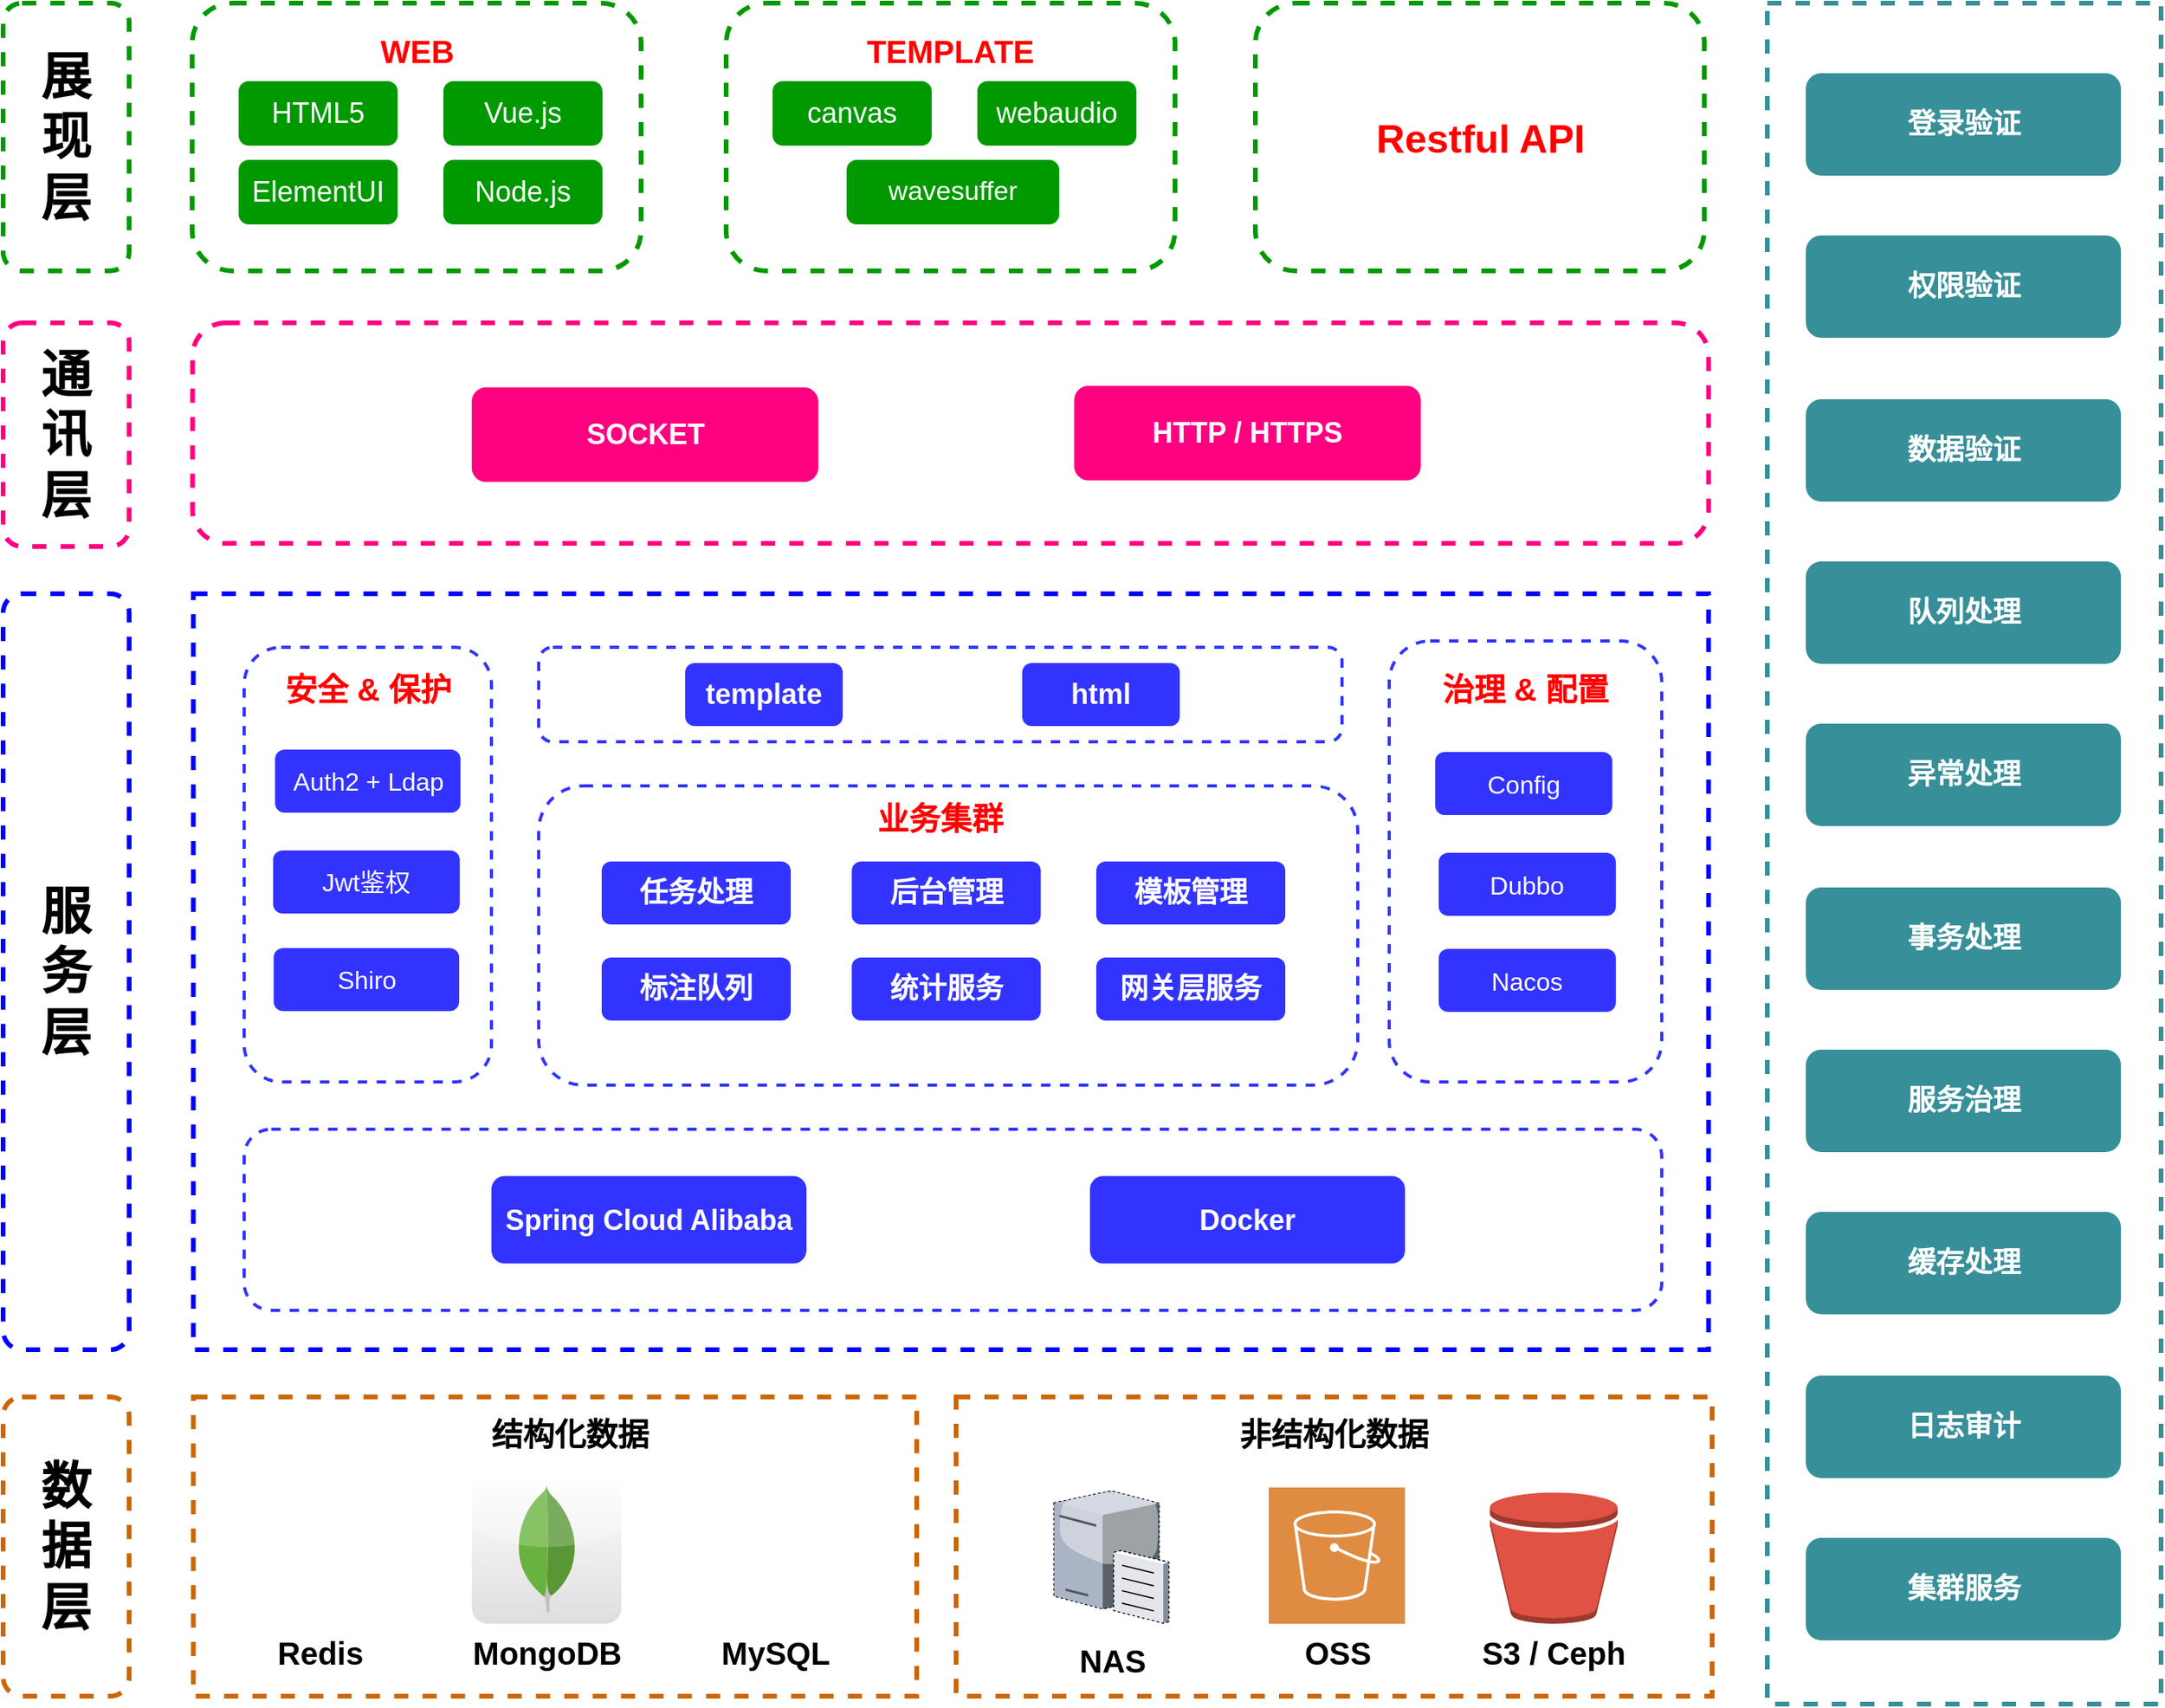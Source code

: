 <mxfile version="14.8.3" type="github">
  <diagram id="VWFQYdNJJLXw5zWF9g6I" name="第 1 页">
    <mxGraphModel dx="2076" dy="1046" grid="1" gridSize="10" guides="1" tooltips="1" connect="1" arrows="1" fold="1" page="1" pageScale="1" pageWidth="1169" pageHeight="827" math="0" shadow="0">
      <root>
        <mxCell id="0" />
        <mxCell id="1" parent="0" />
        <mxCell id="H6i_uZdhK5NFNUQ_w81X-4" value="" style="rounded=0;whiteSpace=wrap;fontSize=32;spacing=2;html=1;glass=0;strokeWidth=3;dashed=1;strokeColor=#CC6600;shadow=0;sketch=0;" parent="1" vertex="1">
          <mxGeometry x="695" y="960" width="480" height="190" as="geometry" />
        </mxCell>
        <mxCell id="Kit9_HDKUx18gntkOTAz-4" value="展&lt;br&gt;现&lt;br&gt;层" style="rounded=1;whiteSpace=wrap;html=1;shadow=0;glass=0;dashed=1;labelBackgroundColor=#FFFFFF;sketch=0;strokeWidth=3;fontSize=32;fillColor=none;strokeColor=#009900;fontStyle=1" parent="1" vertex="1">
          <mxGeometry x="90" y="75" width="80" height="170" as="geometry" />
        </mxCell>
        <mxCell id="PtlmvL8tsxnb0MDoWB0_-4" value="" style="rounded=1;whiteSpace=wrap;html=1;fontSize=15;dashed=1;strokeWidth=3;fillColor=none;strokeColor=#009900;" parent="1" vertex="1">
          <mxGeometry x="210" y="75" width="285" height="170" as="geometry" />
        </mxCell>
        <mxCell id="PtlmvL8tsxnb0MDoWB0_-2" value="WEB" style="text;html=1;strokeColor=none;fillColor=none;align=center;verticalAlign=middle;whiteSpace=wrap;rounded=0;fontSize=20;fontStyle=1;fontColor=#FF0000;" parent="1" vertex="1">
          <mxGeometry x="317.5" y="95" width="70" height="20" as="geometry" />
        </mxCell>
        <mxCell id="PtlmvL8tsxnb0MDoWB0_-3" value="HTML5" style="rounded=1;whiteSpace=wrap;html=1;fontSize=18;fillColor=#009900;fontColor=#FFFFFF;strokeColor=#009900;" parent="1" vertex="1">
          <mxGeometry x="240" y="125" width="100" height="40" as="geometry" />
        </mxCell>
        <mxCell id="PtlmvL8tsxnb0MDoWB0_-5" value="Vue.js" style="rounded=1;whiteSpace=wrap;html=1;fontSize=18;fillColor=#009900;fontColor=#FFFFFF;strokeColor=#009900;" parent="1" vertex="1">
          <mxGeometry x="370" y="125" width="100" height="40" as="geometry" />
        </mxCell>
        <mxCell id="PtlmvL8tsxnb0MDoWB0_-6" value="ElementUI" style="rounded=1;whiteSpace=wrap;html=1;fontSize=18;fillColor=#009900;fontColor=#FFFFFF;strokeColor=#009900;" parent="1" vertex="1">
          <mxGeometry x="240" y="175" width="100" height="40" as="geometry" />
        </mxCell>
        <mxCell id="PtlmvL8tsxnb0MDoWB0_-7" value="&lt;span&gt;Node.js&lt;/span&gt;" style="rounded=1;whiteSpace=wrap;html=1;fontSize=18;fillColor=#009900;fontColor=#FFFFFF;strokeColor=#009900;" parent="1" vertex="1">
          <mxGeometry x="370" y="175" width="100" height="40" as="geometry" />
        </mxCell>
        <mxCell id="PtlmvL8tsxnb0MDoWB0_-8" value="" style="rounded=1;whiteSpace=wrap;html=1;fontSize=15;strokeColor=#009900;strokeWidth=3;dashed=1;" parent="1" vertex="1">
          <mxGeometry x="549" y="75" width="285" height="170" as="geometry" />
        </mxCell>
        <mxCell id="PtlmvL8tsxnb0MDoWB0_-9" value="TEMPLATE" style="text;html=1;strokeColor=none;fillColor=none;align=center;verticalAlign=middle;whiteSpace=wrap;rounded=0;fontSize=20;fontStyle=1;fontColor=#FF0000;" parent="1" vertex="1">
          <mxGeometry x="626" y="95" width="131" height="20" as="geometry" />
        </mxCell>
        <mxCell id="PtlmvL8tsxnb0MDoWB0_-10" value="canvas" style="rounded=1;whiteSpace=wrap;html=1;fontSize=18;fillColor=#009900;fontColor=#FFFFFF;strokeColor=#009900;" parent="1" vertex="1">
          <mxGeometry x="579" y="125" width="100" height="40" as="geometry" />
        </mxCell>
        <mxCell id="PtlmvL8tsxnb0MDoWB0_-11" value="webaudio" style="rounded=1;whiteSpace=wrap;html=1;fontSize=18;fillColor=#009900;fontColor=#FFFFFF;strokeColor=#009900;" parent="1" vertex="1">
          <mxGeometry x="709" y="125" width="100" height="40" as="geometry" />
        </mxCell>
        <mxCell id="PtlmvL8tsxnb0MDoWB0_-12" value="wavesuffer" style="rounded=1;whiteSpace=wrap;html=1;fontSize=17;fillColor=#009900;fontColor=#FFFFFF;strokeColor=#009900;" parent="1" vertex="1">
          <mxGeometry x="626" y="175" width="134" height="40" as="geometry" />
        </mxCell>
        <mxCell id="PtlmvL8tsxnb0MDoWB0_-14" value="" style="rounded=1;whiteSpace=wrap;html=1;fontSize=15;strokeWidth=3;dashed=1;fillColor=none;strokeColor=#009900;labelBackgroundColor=#FFFFFF;" parent="1" vertex="1">
          <mxGeometry x="885" y="75" width="285" height="170" as="geometry" />
        </mxCell>
        <mxCell id="PtlmvL8tsxnb0MDoWB0_-15" value="Restful API" style="text;html=1;strokeColor=none;fillColor=none;align=center;verticalAlign=middle;whiteSpace=wrap;rounded=0;fontSize=25;fontStyle=1;fontColor=#FF0000;" parent="1" vertex="1">
          <mxGeometry x="948.75" y="150" width="157.5" height="20" as="geometry" />
        </mxCell>
        <mxCell id="PtlmvL8tsxnb0MDoWB0_-20" value="" style="rounded=1;whiteSpace=wrap;html=1;fontSize=15;dashed=1;strokeWidth=3;strokeColor=#FF0080;" parent="1" vertex="1">
          <mxGeometry x="210.25" y="278" width="962.5" height="140" as="geometry" />
        </mxCell>
        <mxCell id="PtlmvL8tsxnb0MDoWB0_-22" value="SOCKET" style="rounded=1;whiteSpace=wrap;html=1;fontSize=18;fontStyle=1;fillColor=#FF0080;strokeColor=none;fontColor=#FFFFFF;" parent="1" vertex="1">
          <mxGeometry x="387.5" y="319" width="220" height="60" as="geometry" />
        </mxCell>
        <mxCell id="PtlmvL8tsxnb0MDoWB0_-23" value="HTTP / HTTPS" style="rounded=1;whiteSpace=wrap;html=1;fontSize=18;fontStyle=1;fillColor=#FF0080;strokeColor=none;fontColor=#FFFFFF;" parent="1" vertex="1">
          <mxGeometry x="770" y="318" width="220" height="60" as="geometry" />
        </mxCell>
        <mxCell id="PtlmvL8tsxnb0MDoWB0_-27" value="" style="rounded=0;whiteSpace=wrap;fontSize=32;spacing=2;html=1;glass=0;dashed=1;strokeWidth=3;strokeColor=#0000FF;" parent="1" vertex="1">
          <mxGeometry x="210.75" y="450" width="962" height="480" as="geometry" />
        </mxCell>
        <mxCell id="PtlmvL8tsxnb0MDoWB0_-28" value="" style="rounded=1;whiteSpace=wrap;html=1;glass=0;fontSize=32;strokeWidth=2;dashed=1;strokeColor=#3333FF;" parent="1" vertex="1">
          <mxGeometry x="243" y="484" width="157" height="276" as="geometry" />
        </mxCell>
        <mxCell id="PtlmvL8tsxnb0MDoWB0_-29" value="安全 &amp;amp; 保护" style="text;html=1;strokeColor=none;fillColor=none;align=center;verticalAlign=middle;whiteSpace=wrap;rounded=0;fontSize=20;fontStyle=1;fontColor=#FF0000;" parent="1" vertex="1">
          <mxGeometry x="266.5" y="499.5" width="110" height="20" as="geometry" />
        </mxCell>
        <mxCell id="PtlmvL8tsxnb0MDoWB0_-30" value="Auth2 + Ldap" style="rounded=1;whiteSpace=wrap;html=1;fontSize=16;fillColor=#3333FF;strokeColor=none;fontColor=#FFFFFF;" parent="1" vertex="1">
          <mxGeometry x="262.62" y="549" width="117.75" height="40" as="geometry" />
        </mxCell>
        <mxCell id="PtlmvL8tsxnb0MDoWB0_-33" value="" style="rounded=1;whiteSpace=wrap;html=1;glass=0;fontSize=32;strokeWidth=2;dashed=1;strokeColor=#3333FF;" parent="1" vertex="1">
          <mxGeometry x="970" y="480" width="173" height="280" as="geometry" />
        </mxCell>
        <mxCell id="PtlmvL8tsxnb0MDoWB0_-34" value="治理 &amp;amp; 配置" style="text;html=1;strokeColor=none;fillColor=none;align=center;verticalAlign=middle;whiteSpace=wrap;rounded=0;fontSize=20;fontStyle=1;fontColor=#FF0000;" parent="1" vertex="1">
          <mxGeometry x="998" y="499.5" width="117" height="20" as="geometry" />
        </mxCell>
        <mxCell id="PtlmvL8tsxnb0MDoWB0_-35" value="Config" style="rounded=1;whiteSpace=wrap;html=1;fontSize=16;fontColor=#FFFFFF;strokeColor=none;fillColor=#3333FF;" parent="1" vertex="1">
          <mxGeometry x="999.13" y="550.5" width="112.5" height="40" as="geometry" />
        </mxCell>
        <mxCell id="PtlmvL8tsxnb0MDoWB0_-36" value="Dubbo" style="rounded=1;whiteSpace=wrap;html=1;fontSize=16;fontColor=#FFFFFF;strokeColor=none;fillColor=#3333FF;" parent="1" vertex="1">
          <mxGeometry x="1001.38" y="614.5" width="112.5" height="40" as="geometry" />
        </mxCell>
        <mxCell id="PtlmvL8tsxnb0MDoWB0_-37" value="Nacos" style="rounded=1;whiteSpace=wrap;html=1;fontSize=16;fontColor=#FFFFFF;strokeColor=none;fillColor=#3333FF;" parent="1" vertex="1">
          <mxGeometry x="1001.38" y="675.5" width="112.5" height="40" as="geometry" />
        </mxCell>
        <mxCell id="PtlmvL8tsxnb0MDoWB0_-38" value="Jwt鉴权" style="rounded=1;whiteSpace=wrap;html=1;fontSize=16;fillColor=#3333FF;strokeColor=none;fontColor=#FFFFFF;" parent="1" vertex="1">
          <mxGeometry x="261.37" y="613" width="118.5" height="40" as="geometry" />
        </mxCell>
        <mxCell id="PtlmvL8tsxnb0MDoWB0_-39" value="Shiro" style="rounded=1;whiteSpace=wrap;html=1;fontSize=16;fillColor=#3333FF;strokeColor=none;fontColor=#FFFFFF;" parent="1" vertex="1">
          <mxGeometry x="261.75" y="675" width="117.75" height="40" as="geometry" />
        </mxCell>
        <mxCell id="PtlmvL8tsxnb0MDoWB0_-40" value="" style="rounded=1;whiteSpace=wrap;html=1;glass=0;fontSize=32;strokeWidth=2;dashed=1;strokeColor=#3333FF;" parent="1" vertex="1">
          <mxGeometry x="430" y="484" width="510" height="60" as="geometry" />
        </mxCell>
        <mxCell id="PtlmvL8tsxnb0MDoWB0_-41" value="template" style="rounded=1;whiteSpace=wrap;html=1;fontSize=18;fillColor=#3333FF;strokeColor=none;fontStyle=1;fontColor=#FFFFFF;" parent="1" vertex="1">
          <mxGeometry x="523" y="494" width="100" height="40" as="geometry" />
        </mxCell>
        <mxCell id="PtlmvL8tsxnb0MDoWB0_-42" value="html" style="rounded=1;whiteSpace=wrap;html=1;fontSize=18;fillColor=#3333FF;strokeColor=none;fontStyle=1;fontColor=#FFFFFF;" parent="1" vertex="1">
          <mxGeometry x="737" y="494" width="100" height="40" as="geometry" />
        </mxCell>
        <mxCell id="PtlmvL8tsxnb0MDoWB0_-43" value="" style="rounded=1;whiteSpace=wrap;html=1;glass=0;fontSize=32;strokeWidth=2;dashed=1;strokeColor=#3333FF;" parent="1" vertex="1">
          <mxGeometry x="430" y="572" width="520" height="190" as="geometry" />
        </mxCell>
        <mxCell id="PtlmvL8tsxnb0MDoWB0_-44" value="业务集群" style="text;html=1;strokeColor=none;fillColor=none;align=center;verticalAlign=middle;whiteSpace=wrap;rounded=0;fontSize=20;fontStyle=1;fontColor=#FF0000;" parent="1" vertex="1">
          <mxGeometry x="640" y="582" width="90" height="20" as="geometry" />
        </mxCell>
        <mxCell id="PtlmvL8tsxnb0MDoWB0_-45" value="任务处理" style="rounded=1;whiteSpace=wrap;html=1;fontSize=18;fillColor=#3333FF;strokeColor=none;fontStyle=1;fontColor=#FFFFFF;" parent="1" vertex="1">
          <mxGeometry x="470" y="620" width="120" height="40" as="geometry" />
        </mxCell>
        <mxCell id="PtlmvL8tsxnb0MDoWB0_-46" value="后台管理" style="rounded=1;whiteSpace=wrap;html=1;fontSize=18;fillColor=#3333FF;strokeColor=none;fontStyle=1;fontColor=#FFFFFF;" parent="1" vertex="1">
          <mxGeometry x="628.75" y="620" width="120" height="40" as="geometry" />
        </mxCell>
        <mxCell id="PtlmvL8tsxnb0MDoWB0_-47" value="模板管理" style="rounded=1;whiteSpace=wrap;html=1;fontSize=18;fillColor=#3333FF;strokeColor=none;fontStyle=1;fontColor=#FFFFFF;" parent="1" vertex="1">
          <mxGeometry x="784" y="620" width="120" height="40" as="geometry" />
        </mxCell>
        <mxCell id="PtlmvL8tsxnb0MDoWB0_-48" value="标注队列" style="rounded=1;whiteSpace=wrap;html=1;fontSize=18;strokeColor=none;fillColor=#3333FF;fontStyle=1;fontColor=#FFFFFF;" parent="1" vertex="1">
          <mxGeometry x="470" y="681" width="120" height="40" as="geometry" />
        </mxCell>
        <mxCell id="PtlmvL8tsxnb0MDoWB0_-49" value="统计服务" style="rounded=1;whiteSpace=wrap;html=1;fontSize=18;fillColor=#3333FF;strokeColor=none;fontStyle=1;fontColor=#FFFFFF;" parent="1" vertex="1">
          <mxGeometry x="628.75" y="681" width="120" height="40" as="geometry" />
        </mxCell>
        <mxCell id="PtlmvL8tsxnb0MDoWB0_-50" value="网关层服务" style="rounded=1;whiteSpace=wrap;html=1;fontSize=18;fillColor=#3333FF;strokeColor=none;fontStyle=1;fontColor=#FFFFFF;" parent="1" vertex="1">
          <mxGeometry x="784" y="681" width="120" height="40" as="geometry" />
        </mxCell>
        <mxCell id="PtlmvL8tsxnb0MDoWB0_-56" value="" style="rounded=1;whiteSpace=wrap;html=1;glass=0;fontSize=32;strokeWidth=2;dashed=1;strokeColor=#3333FF;" parent="1" vertex="1">
          <mxGeometry x="243" y="790" width="900" height="115" as="geometry" />
        </mxCell>
        <mxCell id="PtlmvL8tsxnb0MDoWB0_-61" value="Spring Cloud Alibaba" style="rounded=1;whiteSpace=wrap;html=1;fontSize=18;fillColor=#3333FF;strokeColor=none;fontStyle=1;fontColor=#FFFFFF;" parent="1" vertex="1">
          <mxGeometry x="400" y="819.75" width="200" height="55.5" as="geometry" />
        </mxCell>
        <mxCell id="PtlmvL8tsxnb0MDoWB0_-63" value="Docker" style="rounded=1;whiteSpace=wrap;html=1;fontSize=18;fontColor=#FFFFFF;fontStyle=1;strokeColor=none;fillColor=#3333FF;" parent="1" vertex="1">
          <mxGeometry x="780" y="819.75" width="200" height="55.5" as="geometry" />
        </mxCell>
        <mxCell id="PtlmvL8tsxnb0MDoWB0_-66" value="" style="rounded=0;whiteSpace=wrap;fontSize=32;spacing=2;html=1;glass=0;strokeWidth=3;dashed=1;strokeColor=#CC6600;shadow=0;sketch=0;" parent="1" vertex="1">
          <mxGeometry x="210.75" y="960" width="459.25" height="190" as="geometry" />
        </mxCell>
        <mxCell id="PtlmvL8tsxnb0MDoWB0_-67" value="Redis" style="shape=image;html=1;verticalAlign=top;verticalLabelPosition=bottom;labelBackgroundColor=#ffffff;imageAspect=0;aspect=fixed;image=https://cdn4.iconfinder.com/data/icons/redis-2/1451/Untitled-2-128.png;rounded=0;glass=0;fontSize=20;fontStyle=1" parent="1" vertex="1">
          <mxGeometry x="243" y="1009" width="95" height="95" as="geometry" />
        </mxCell>
        <mxCell id="PtlmvL8tsxnb0MDoWB0_-68" value="MongoDB" style="dashed=0;outlineConnect=0;html=1;align=center;labelPosition=center;verticalLabelPosition=bottom;verticalAlign=top;shape=mxgraph.webicons.mongodb;gradientColor=#DFDEDE;rounded=0;glass=0;fontSize=20;fontStyle=1" parent="1" vertex="1">
          <mxGeometry x="387.5" y="1009" width="95" height="95" as="geometry" />
        </mxCell>
        <mxCell id="PtlmvL8tsxnb0MDoWB0_-69" value="&lt;font style=&quot;font-size: 20px&quot;&gt;&lt;b&gt;MySQL&lt;/b&gt;&lt;/font&gt;" style="shape=image;html=1;verticalAlign=top;verticalLabelPosition=bottom;labelBackgroundColor=#ffffff;imageAspect=0;aspect=fixed;image=https://cdn4.iconfinder.com/data/icons/logos-3/181/MySQL-128.png;rounded=0;glass=0;fontSize=15;" parent="1" vertex="1">
          <mxGeometry x="532" y="1009" width="95" height="95" as="geometry" />
        </mxCell>
        <mxCell id="PtlmvL8tsxnb0MDoWB0_-74" value="" style="rounded=0;whiteSpace=wrap;html=1;glass=0;fontSize=15;fontColor=#66FF66;strokeWidth=3;dashed=1;fillColor=none;strokeColor=#378F99;" parent="1" vertex="1">
          <mxGeometry x="1210" y="75" width="250" height="1080" as="geometry" />
        </mxCell>
        <mxCell id="PtlmvL8tsxnb0MDoWB0_-76" value="登录验证" style="rounded=1;whiteSpace=wrap;html=1;glass=0;fontSize=18;fontStyle=1;strokeColor=none;fontColor=#FFFFFF;fillColor=#378F99;" parent="1" vertex="1">
          <mxGeometry x="1234.5" y="119.5" width="200" height="65" as="geometry" />
        </mxCell>
        <mxCell id="PtlmvL8tsxnb0MDoWB0_-77" value="权限验证" style="rounded=1;whiteSpace=wrap;html=1;glass=0;fontSize=18;fontStyle=1;strokeColor=none;fontColor=#FFFFFF;fillColor=#378F99;" parent="1" vertex="1">
          <mxGeometry x="1234.5" y="222.5" width="200" height="65" as="geometry" />
        </mxCell>
        <mxCell id="PtlmvL8tsxnb0MDoWB0_-78" value="数据验证" style="rounded=1;whiteSpace=wrap;html=1;glass=0;fontSize=18;fontStyle=1;strokeColor=none;fontColor=#FFFFFF;fillColor=#378F99;" parent="1" vertex="1">
          <mxGeometry x="1234.5" y="326.5" width="200" height="65" as="geometry" />
        </mxCell>
        <mxCell id="PtlmvL8tsxnb0MDoWB0_-79" value="队列处理" style="rounded=1;whiteSpace=wrap;html=1;glass=0;fontSize=18;fontStyle=1;strokeColor=none;fontColor=#FFFFFF;fillColor=#378F99;" parent="1" vertex="1">
          <mxGeometry x="1234.5" y="429.5" width="200" height="65" as="geometry" />
        </mxCell>
        <mxCell id="PtlmvL8tsxnb0MDoWB0_-80" value="异常处理" style="rounded=1;whiteSpace=wrap;html=1;glass=0;fontSize=18;fontStyle=1;strokeColor=none;fontColor=#FFFFFF;fillColor=#378F99;" parent="1" vertex="1">
          <mxGeometry x="1234.5" y="532.5" width="200" height="65" as="geometry" />
        </mxCell>
        <mxCell id="PtlmvL8tsxnb0MDoWB0_-81" value="事务处理" style="rounded=1;whiteSpace=wrap;html=1;glass=0;fontSize=18;fontStyle=1;strokeColor=none;fontColor=#FFFFFF;fillColor=#378F99;" parent="1" vertex="1">
          <mxGeometry x="1234.5" y="636.5" width="200" height="65" as="geometry" />
        </mxCell>
        <mxCell id="PtlmvL8tsxnb0MDoWB0_-82" value="服务治理" style="rounded=1;whiteSpace=wrap;html=1;glass=0;fontSize=18;fontStyle=1;strokeColor=none;fontColor=#FFFFFF;fillColor=#378F99;" parent="1" vertex="1">
          <mxGeometry x="1234.5" y="739.5" width="200" height="65" as="geometry" />
        </mxCell>
        <mxCell id="PtlmvL8tsxnb0MDoWB0_-83" value="缓存处理" style="rounded=1;whiteSpace=wrap;html=1;glass=0;fontSize=18;fontStyle=1;strokeColor=none;fontColor=#FFFFFF;fillColor=#378F99;" parent="1" vertex="1">
          <mxGeometry x="1234.5" y="842.5" width="200" height="65" as="geometry" />
        </mxCell>
        <mxCell id="PtlmvL8tsxnb0MDoWB0_-84" value="日志审计" style="rounded=1;whiteSpace=wrap;html=1;glass=0;fontSize=18;fontStyle=1;strokeColor=none;fontColor=#FFFFFF;fillColor=#378F99;" parent="1" vertex="1">
          <mxGeometry x="1234.5" y="946.5" width="200" height="65" as="geometry" />
        </mxCell>
        <mxCell id="PtlmvL8tsxnb0MDoWB0_-85" value="集群服务" style="rounded=1;whiteSpace=wrap;html=1;glass=0;fontSize=18;fontStyle=1;strokeColor=none;fontColor=#FFFFFF;fillColor=#378F99;" parent="1" vertex="1">
          <mxGeometry x="1234.5" y="1049.5" width="200" height="65" as="geometry" />
        </mxCell>
        <mxCell id="Kit9_HDKUx18gntkOTAz-5" value="通&lt;br&gt;讯&lt;br&gt;层" style="rounded=1;whiteSpace=wrap;html=1;shadow=0;glass=0;dashed=1;labelBackgroundColor=#FFFFFF;sketch=0;strokeWidth=3;fontSize=32;fillColor=none;fontStyle=1;strokeColor=#FF0080;" parent="1" vertex="1">
          <mxGeometry x="90" y="278" width="80" height="142" as="geometry" />
        </mxCell>
        <mxCell id="Kit9_HDKUx18gntkOTAz-6" value="服&lt;br&gt;务&lt;br&gt;层" style="rounded=1;whiteSpace=wrap;html=1;shadow=0;glass=0;dashed=1;labelBackgroundColor=#FFFFFF;sketch=0;strokeWidth=3;fontSize=32;fillColor=none;fontStyle=1;strokeColor=#0000FF;" parent="1" vertex="1">
          <mxGeometry x="90" y="450" width="80" height="480" as="geometry" />
        </mxCell>
        <mxCell id="Kit9_HDKUx18gntkOTAz-7" value="数&lt;br&gt;据&lt;br&gt;层" style="rounded=1;whiteSpace=wrap;html=1;shadow=0;glass=0;dashed=1;labelBackgroundColor=#FFFFFF;sketch=0;strokeWidth=3;fontSize=32;fillColor=none;fontStyle=1;strokeColor=#CC6600;" parent="1" vertex="1">
          <mxGeometry x="90" y="960" width="80" height="190" as="geometry" />
        </mxCell>
        <mxCell id="H6i_uZdhK5NFNUQ_w81X-7" value="&lt;font style=&quot;font-size: 20px&quot;&gt;&lt;b&gt;OSS&lt;/b&gt;&lt;/font&gt;" style="pointerEvents=1;shadow=0;dashed=0;html=1;strokeColor=none;fillColor=#DF8C42;labelPosition=center;verticalLabelPosition=bottom;verticalAlign=top;align=center;outlineConnect=0;shape=mxgraph.veeam2.aws_s3;sketch=0;" parent="1" vertex="1">
          <mxGeometry x="893.5" y="1017.5" width="86.5" height="86.5" as="geometry" />
        </mxCell>
        <mxCell id="H6i_uZdhK5NFNUQ_w81X-15" value="结构化数据" style="text;html=1;strokeColor=none;fillColor=none;align=center;verticalAlign=middle;whiteSpace=wrap;rounded=0;fontSize=20;fontStyle=1;" parent="1" vertex="1">
          <mxGeometry x="380.37" y="972.5" width="139.63" height="20" as="geometry" />
        </mxCell>
        <mxCell id="H6i_uZdhK5NFNUQ_w81X-16" value="非结构化数据" style="text;html=1;strokeColor=none;fillColor=none;align=center;verticalAlign=middle;whiteSpace=wrap;rounded=0;fontSize=20;fontStyle=1;" parent="1" vertex="1">
          <mxGeometry x="865.19" y="972.5" width="139.63" height="20" as="geometry" />
        </mxCell>
        <mxCell id="4d3f4tQ3u5p5lTNsajez-1" value="&lt;b&gt;&lt;font style=&quot;font-size: 20px&quot;&gt;NAS&lt;/font&gt;&lt;/b&gt;" style="verticalLabelPosition=bottom;html=1;verticalAlign=top;strokeColor=none;align=center;outlineConnect=0;shape=mxgraph.citrix.file_server;dashed=1;labelBackgroundColor=none;fillColor=#CCFFE6;fontSize=25;" vertex="1" parent="1">
          <mxGeometry x="757.0" y="1017.5" width="73" height="86" as="geometry" />
        </mxCell>
        <mxCell id="4d3f4tQ3u5p5lTNsajez-3" value="&lt;b&gt;&lt;font style=&quot;font-size: 20px&quot;&gt;S3 / Ceph&lt;/font&gt;&lt;/b&gt;" style="outlineConnect=0;dashed=0;verticalLabelPosition=bottom;verticalAlign=top;align=center;html=1;shape=mxgraph.aws3.bucket;fillColor=#E05243;gradientColor=none;" vertex="1" parent="1">
          <mxGeometry x="1033.88" y="1020.5" width="81.12" height="83.5" as="geometry" />
        </mxCell>
      </root>
    </mxGraphModel>
  </diagram>
</mxfile>
